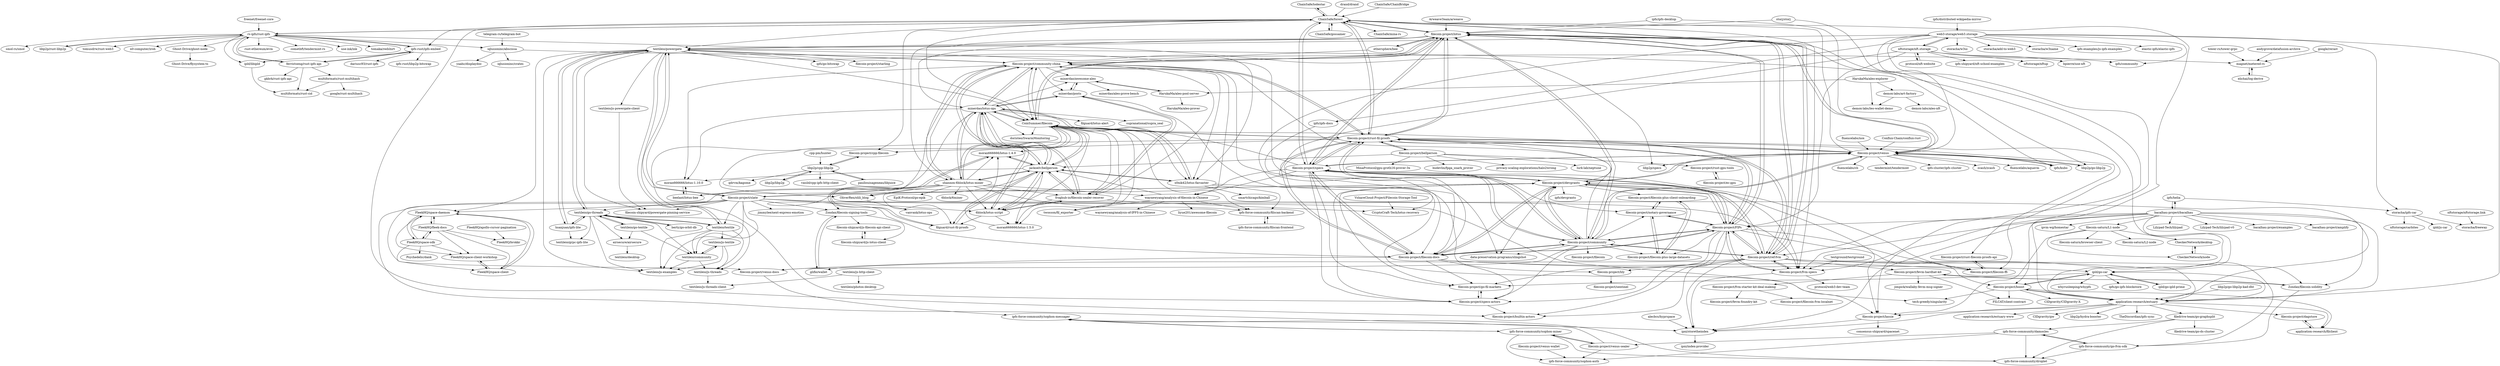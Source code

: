 digraph G {
"ChainSafe/lodestar" -> "ChainSafe/forest" ["e"=1]
"filecoin-project/lotus" -> "filecoin-project/venus"
"filecoin-project/lotus" -> "filecoin-project/community-china"
"filecoin-project/lotus" -> "filecoin-project/rust-fil-proofs"
"filecoin-project/lotus" -> "filecoin-project/specs"
"filecoin-project/lotus" -> "CoinSummer/filecoin"
"filecoin-project/lotus" -> "filecoin-project/FIPs"
"filecoin-project/lotus" -> "filecoin-project/community"
"filecoin-project/lotus" -> "ipfs/kubo" ["e"=1]
"filecoin-project/lotus" -> "filecoin-project/ref-fvm"
"filecoin-project/lotus" -> "ChainSafe/forest"
"filecoin-project/lotus" -> "shannon-6block/lotus-miner"
"filecoin-project/lotus" -> "ethersphere/bee" ["e"=1]
"filecoin-project/lotus" -> "libp2p/go-libp2p" ["e"=1]
"filecoin-project/lotus" -> "minerdao/lotus-ops"
"filecoin-project/lotus" -> "textileio/powergate"
"filecoin-project/FIPs" -> "filecoin-project/ref-fvm"
"filecoin-project/FIPs" -> "filecoin-project/notary-governance"
"filecoin-project/FIPs" -> "filecoin-project/community"
"filecoin-project/FIPs" -> "filecoin-project/specs-actors"
"filecoin-project/FIPs" -> "filecoin-project/fvm-specs"
"filecoin-project/FIPs" -> "filecoin-project/specs"
"filecoin-project/FIPs" -> "filecoin-project/filecoin-docs"
"filecoin-project/FIPs" -> "filecoin-project/boost"
"filecoin-project/FIPs" -> "filecoin-project/builtin-actors"
"filecoin-project/FIPs" -> "filecoin-project/rust-fil-proofs"
"filecoin-project/FIPs" -> "filecoin-project/go-fil-markets"
"filecoin-project/FIPs" -> "filecoin-project/devgrants"
"filecoin-project/FIPs" -> "filecoin-project/filecoin-ffi"
"filecoin-project/FIPs" -> "filecoin-project/lotus"
"filecoin-project/FIPs" -> "filecoin-project/filecoin-plus-large-datasets"
"storj/storj" -> "filecoin-project/venus" ["e"=1]
"storj/storj" -> "filecoin-project/lotus" ["e"=1]
"ipld/go-ipld-prime" -> "ipld/go-car" ["e"=1]
"textileio/go-threads" -> "textileio/textile"
"textileio/go-threads" -> "hsanjuan/ipfs-lite" ["e"=1]
"textileio/go-threads" -> "textileio/powergate"
"textileio/go-threads" -> "textileio/community"
"textileio/go-threads" -> "textileio/js-threads"
"textileio/go-threads" -> "berty/go-orbit-db" ["e"=1]
"textileio/go-threads" -> "airsecure/airsecure"
"textileio/go-threads" -> "textileio/go-textile" ["e"=1]
"textileio/go-threads" -> "textileio/js-examples"
"textileio/go-threads" -> "textileio/grpc-ipfs-lite"
"google/rerast" -> "magnet/metered-rs" ["e"=1]
"rs-ipfs/rust-ipfs" -> "libp2p/rust-libp2p" ["e"=1]
"rs-ipfs/rust-ipfs" -> "ipfs-rust/ipfs-embed"
"rs-ipfs/rust-ipfs" -> "ferristseng/rust-ipfs-api"
"rs-ipfs/rust-ipfs" -> "ChainSafe/forest"
"rs-ipfs/rust-ipfs" -> "tomusdrw/rust-web3" ["e"=1]
"rs-ipfs/rust-ipfs" -> "n0-computer/iroh" ["e"=1]
"rs-ipfs/rust-ipfs" -> "ipld/libipld"
"rs-ipfs/rust-ipfs" -> "rust-ethereum/evm" ["e"=1]
"rs-ipfs/rust-ipfs" -> "cometbft/tendermint-rs" ["e"=1]
"rs-ipfs/rust-ipfs" -> "use-ink/ink" ["e"=1]
"rs-ipfs/rust-ipfs" -> "tomaka/redshirt" ["e"=1]
"rs-ipfs/rust-ipfs" -> "Ghost-Drive/ghost-node"
"rs-ipfs/rust-ipfs" -> "libp2p/specs" ["e"=1]
"rs-ipfs/rust-ipfs" -> "iqlusioninc/abscissa"
"rs-ipfs/rust-ipfs" -> "smol-rs/smol" ["e"=1]
"ipld/go-car" -> "whyrusleeping/whypfs" ["e"=1]
"ipld/go-car" -> "ipfs/go-ipfs-blockstore" ["e"=1]
"ipld/go-car" -> "filecoin-project/boost"
"ipld/go-car" -> "ipld/go-ipld-prime" ["e"=1]
"ipld/go-car" -> "filecoin-project/go-fil-markets"
"ChainSafe/gossamer" -> "ChainSafe/forest" ["e"=1]
"berty/go-orbit-db" -> "textileio/go-threads" ["e"=1]
"filecoin-project/community" -> "filecoin-project/FIPs"
"filecoin-project/community" -> "filecoin-project/specs"
"filecoin-project/community" -> "filecoin-project/ref-fvm"
"filecoin-project/community" -> "filecoin-project/filecoin-docs"
"filecoin-project/community" -> "filecoin-project/rust-fil-proofs"
"filecoin-project/community" -> "filecoin-project/specs-actors"
"filecoin-project/community" -> "filecoin-project/notary-governance"
"filecoin-project/community" -> "filecoin-project/lotus"
"filecoin-project/community" -> "filecoin-project/devgrants"
"filecoin-project/community" -> "filecoin-project/filecoin-plus-large-datasets"
"filecoin-project/community" -> "filecoin-project/venus"
"filecoin-project/community" -> "filecoin-project/community-china"
"filecoin-project/community" -> "filecoin-project/filecoin"
"filecoin-project/community" -> "data-preservation-programs/slingshot"
"filecoin-project/community" -> "filecoin-project/venus-docs"
"filecoin-project/venus" -> "filecoin-project/lotus"
"filecoin-project/venus" -> "filecoin-project/rust-fil-proofs"
"filecoin-project/venus" -> "filecoin-project/specs"
"filecoin-project/venus" -> "ipfs/kubo" ["e"=1]
"filecoin-project/venus" -> "libp2p/go-libp2p" ["e"=1]
"filecoin-project/venus" -> "filecoin-project/community"
"filecoin-project/venus" -> "fluencelabs/aquavm" ["e"=1]
"filecoin-project/venus" -> "fluencelabs/cli" ["e"=1]
"filecoin-project/venus" -> "tendermint/tendermint" ["e"=1]
"filecoin-project/venus" -> "ipfs-cluster/ipfs-cluster" ["e"=1]
"filecoin-project/venus" -> "filecoin-project/devgrants"
"filecoin-project/venus" -> "ChainSafe/forest"
"filecoin-project/venus" -> "CoinSummer/filecoin"
"filecoin-project/venus" -> "zcash/zcash" ["e"=1]
"filecoin-project/venus" -> "libp2p/specs" ["e"=1]
"fluencelabs/nox" -> "filecoin-project/venus" ["e"=1]
"Conflux-Chain/conflux-rust" -> "filecoin-project/venus" ["e"=1]
"drand/drand" -> "ChainSafe/forest" ["e"=1]
"tower-rs/tower-grpc" -> "magnet/metered-rs" ["e"=1]
"ferristseng/rust-ipfs-api" -> "multiformats/rust-multihash"
"ferristseng/rust-ipfs-api" -> "rs-ipfs/rust-ipfs"
"ferristseng/rust-ipfs-api" -> "multiformats/rust-cid"
"ferristseng/rust-ipfs-api" -> "gkbrk/rust-ipfs-api"
"ferristseng/rust-ipfs-api" -> "ipfs-rust/ipfs-embed"
"hsanjuan/ipfs-lite" -> "textileio/go-threads" ["e"=1]
"hsanjuan/ipfs-lite" -> "textileio/grpc-ipfs-lite" ["e"=1]
"hsanjuan/ipfs-lite" -> "textileio/powergate" ["e"=1]
"magnet/metered-rs" -> "elichai/log-derive"
"filecoin-project/specs" -> "filecoin-project/specs-actors"
"filecoin-project/specs" -> "filecoin-project/rust-fil-proofs"
"filecoin-project/specs" -> "filecoin-project/filecoin-docs"
"filecoin-project/specs" -> "filecoin-project/community"
"filecoin-project/specs" -> "filecoin-project/FIPs"
"filecoin-project/specs" -> "filecoin-project/filecoin-ffi"
"filecoin-project/specs" -> "filecoin-project/lotus"
"filecoin-project/specs" -> "filecoin-project/venus"
"filecoin-project/specs" -> "filecoin-project/go-fil-markets"
"filecoin-project/specs" -> "ChainSafe/forest"
"filecoin-project/specs" -> "filecoin-project/venus-docs"
"filecoin-project/specs" -> "filecoin-project/devgrants"
"filecoin-project/specs" -> "filecoin-project/notary-governance"
"filecoin-project/specs" -> "waynewyang/analysis-of-filecoin-in-Chinese"
"filecoin-project/specs" -> "CoinSummer/filecoin"
"iqlusioninc/abscissa" -> "yaahc/displaydoc" ["e"=1]
"iqlusioninc/abscissa" -> "iqlusioninc/crates" ["e"=1]
"iqlusioninc/abscissa" -> "magnet/metered-rs"
"filecoin-project/bellperson" -> "MinaProtocol/gpu-groth16-prover-3x" ["e"=1]
"filecoin-project/bellperson" -> "filecoin-project/rust-gpu-tools"
"filecoin-project/bellperson" -> "bsdevlin/fpga_snark_prover" ["e"=1]
"filecoin-project/bellperson" -> "jackoelv/bellperson"
"filecoin-project/bellperson" -> "filecoin-project/rust-fil-proofs"
"filecoin-project/bellperson" -> "privacy-scaling-explorations/halo2wrong" ["e"=1]
"filecoin-project/bellperson" -> "lurk-lab/neptune" ["e"=1]
"waynewyang/analysis-of-filecoin-in-Chinese" -> "jackoelv/bellperson"
"waynewyang/analysis-of-filecoin-in-Chinese" -> "liyue201/awesome-filecoin"
"waynewyang/analysis-of-filecoin-in-Chinese" -> "ipfs-force-community/filscan-backend"
"waynewyang/analysis-of-filecoin-in-Chinese" -> "waynewyang/analysis-of-IPFS-in-Chinese" ["e"=1]
"waynewyang/analysis-of-filecoin-in-Chinese" -> "twosson/fil_exporter"
"ipld/libipld" -> "multiformats/rust-cid"
"elichai/log-derive" -> "magnet/metered-rs"
"testground/testground" -> "filecoin-project/fvm-specs" ["e"=1]
"textileio/go-textile" -> "airsecure/airsecure" ["e"=1]
"textileio/go-textile" -> "textileio/community" ["e"=1]
"textileio/go-textile" -> "textileio/go-threads" ["e"=1]
"textileio/js-textile" -> "textileio/js-threads"
"textileio/js-textile" -> "textileio/community"
"textileio/js-textile" -> "textileio/js-examples"
"textileio/community" -> "textileio/js-textile"
"textileio/community" -> "textileio/js-threads"
"textileio/community" -> "textileio/js-examples"
"filecoin-project/rust-fil-proofs" -> "filecoin-project/specs"
"filecoin-project/rust-fil-proofs" -> "filecoin-project/filecoin-ffi"
"filecoin-project/rust-fil-proofs" -> "filecoin-project/specs-actors"
"filecoin-project/rust-fil-proofs" -> "filecoin-project/bellperson"
"filecoin-project/rust-fil-proofs" -> "filecoin-project/lotus"
"filecoin-project/rust-fil-proofs" -> "filecoin-project/rust-filecoin-proofs-api"
"filecoin-project/rust-fil-proofs" -> "filecoin-project/filecoin-docs"
"filecoin-project/rust-fil-proofs" -> "filecoin-project/venus"
"filecoin-project/rust-fil-proofs" -> "ChainSafe/forest"
"filecoin-project/rust-fil-proofs" -> "filecoin-project/FIPs"
"filecoin-project/rust-fil-proofs" -> "CoinSummer/filecoin"
"filecoin-project/rust-fil-proofs" -> "filecoin-project/community"
"filecoin-project/rust-fil-proofs" -> "filecoin-project/cpp-filecoin"
"filecoin-project/rust-fil-proofs" -> "filecoin-project/community-china"
"filecoin-project/rust-fil-proofs" -> "filecoin-project/ref-fvm"
"filecoin-project/venus-docs" -> "ipfs-force-community/sophon-messager"
"airsecure/airsecure" -> "textileio/desktop" ["e"=1]
"filecoin-shipyard/js-filecoin-api-client" -> "filecoin-shipyard/js-lotus-client"
"textileio/js-http-client" -> "textileio/photos-desktop" ["e"=1]
"textileio/js-http-client" -> "textileio/js-threads-client"
"FleekHQ/apollo-cursor-pagination" -> "FleekHQ/brokkr"
"textileio/powergate" -> "filecoin-project/slate"
"textileio/powergate" -> "textileio/textile"
"textileio/powergate" -> "textileio/js-powergate-client"
"textileio/powergate" -> "s0nik42/lotus-farcaster"
"textileio/powergate" -> "data-preservation-programs/slingshot"
"textileio/powergate" -> "FleekHQ/space-daemon"
"textileio/powergate" -> "textileio/go-threads"
"textileio/powergate" -> "hsanjuan/ipfs-lite" ["e"=1]
"textileio/powergate" -> "application-research/estuary"
"textileio/powergate" -> "textileio/js-examples"
"textileio/powergate" -> "filecoin-shipyard/powergate-pinning-service"
"textileio/powergate" -> "CoinSummer/filecoin"
"textileio/powergate" -> "ipfs/go-bitswap" ["e"=1]
"textileio/powergate" -> "filecoin-project/community-china"
"textileio/powergate" -> "filecoin-project/starling"
"ipfs/kubo" -> "filecoin-project/venus" ["e"=1]
"textileio/textile" -> "textileio/go-threads"
"textileio/textile" -> "textileio/js-textile"
"textileio/textile" -> "textileio/community"
"textileio/textile" -> "textileio/powergate"
"textileio/textile" -> "textileio/js-threads"
"textileio/textile" -> "textileio/js-examples"
"cpp-pm/hunter" -> "libp2p/cpp-libp2p" ["e"=1]
"ChainSafe/forest" -> "filecoin-project/ref-fvm"
"ChainSafe/forest" -> "filecoin-project/rust-fil-proofs"
"ChainSafe/forest" -> "ChainSafe/gossamer" ["e"=1]
"ChainSafe/forest" -> "ipfs-rust/ipfs-embed"
"ChainSafe/forest" -> "ChainSafe/mina-rs" ["e"=1]
"ChainSafe/forest" -> "filecoin-project/builtin-actors"
"ChainSafe/forest" -> "application-research/estuary"
"ChainSafe/forest" -> "filecoin-project/specs"
"ChainSafe/forest" -> "CoinSummer/filecoin"
"ChainSafe/forest" -> "ChainSafe/lodestar" ["e"=1]
"ChainSafe/forest" -> "textileio/powergate"
"ChainSafe/forest" -> "filecoin-project/fvm-specs"
"ChainSafe/forest" -> "rs-ipfs/rust-ipfs"
"ChainSafe/forest" -> "filecoin-project/cpp-filecoin"
"ChainSafe/forest" -> "filecoin-project/lotus"
"filecoin-project/go-fil-markets" -> "filecoin-project/specs-actors"
"CoinSummer/filecoin" -> "filecoin-project/community-china"
"CoinSummer/filecoin" -> "minerdao/lotus-ops"
"CoinSummer/filecoin" -> "jackoelv/bellperson"
"CoinSummer/filecoin" -> "shannon-6block/lotus-miner"
"CoinSummer/filecoin" -> "OliverRen/olili_blog"
"CoinSummer/filecoin" -> "s0nik42/lotus-farcaster"
"CoinSummer/filecoin" -> "ipfs-force-community/filscan-backend"
"CoinSummer/filecoin" -> "froghub-io/filecoin-sealer-recover"
"CoinSummer/filecoin" -> "6block/lotus-script"
"CoinSummer/filecoin" -> "doristeo/SwarmMonitoring" ["e"=1]
"CoinSummer/filecoin" -> "filecoin-project/rust-fil-proofs"
"CoinSummer/filecoin" -> "moran666666/lotus-1.5.0"
"CoinSummer/filecoin" -> "moran666666/lotus-1.4.0"
"CoinSummer/filecoin" -> "filecoin-project/lotus"
"CoinSummer/filecoin" -> "twosson/fil_exporter"
"paullouisageneau/libjuice" -> "libp2p/cpp-libp2p" ["e"=1]
"ipfs/ipfs-docs" -> "filecoin-project/filecoin-docs" ["e"=1]
"ethersphere/bee" -> "filecoin-project/community-china" ["e"=1]
"ethersphere/bee" -> "filecoin-project/lotus" ["e"=1]
"ChainSafe/ChainBridge" -> "ChainSafe/forest" ["e"=1]
"filecoin-project/devgrants" -> "filecoin-project/filecoin-docs"
"filecoin-project/devgrants" -> "filecoin-project/FIPs"
"filecoin-project/devgrants" -> "filecoin-project/go-fil-markets"
"filecoin-project/devgrants" -> "filecoin-project/community"
"filecoin-project/devgrants" -> "filecoin-project/ref-fvm"
"filecoin-project/devgrants" -> "filecoin-project/specs"
"filecoin-project/devgrants" -> "filecoin-project/filecoin-plus-client-onboarding"
"filecoin-project/devgrants" -> "filecoin-project/slate"
"filecoin-project/devgrants" -> "filecoin-project/rust-fil-proofs"
"filecoin-project/devgrants" -> "filecoin-project/venus"
"filecoin-project/devgrants" -> "ipfs/devgrants" ["e"=1]
"filecoin-project/devgrants" -> "filecoin-project/fvm-specs"
"filecoin-project/devgrants" -> "filecoin-project/specs-actors"
"filecoin-project/devgrants" -> "data-preservation-programs/slingshot"
"filecoin-project/devgrants" -> "filecoin-project/lassie"
"glifio/wallet" -> "Zondax/filecoin-signing-tools"
"shannon-6block/lotus-miner" -> "minerdao/lotus-ops"
"shannon-6block/lotus-miner" -> "CoinSummer/filecoin"
"shannon-6block/lotus-miner" -> "jackoelv/bellperson"
"shannon-6block/lotus-miner" -> "filecoin-project/community-china"
"shannon-6block/lotus-miner" -> "froghub-io/filecoin-sealer-recover"
"shannon-6block/lotus-miner" -> "moran666666/lotus-1.4.0"
"shannon-6block/lotus-miner" -> "OliverRen/olili_blog"
"shannon-6block/lotus-miner" -> "6block/lotus-script"
"shannon-6block/lotus-miner" -> "filguard/rust-fil-proofs"
"shannon-6block/lotus-miner" -> "EpiK-Protocol/go-epik"
"shannon-6block/lotus-miner" -> "6block/6miner"
"shannon-6block/lotus-miner" -> "beelant/lotus-bee"
"shannon-6block/lotus-miner" -> "ipfs-force-community/filscan-backend"
"shannon-6block/lotus-miner" -> "Zondax/filecoin-signing-tools"
"shannon-6block/lotus-miner" -> "waynewyang/analysis-of-filecoin-in-Chinese"
"ipfs-rust/ipfs-embed" -> "dariusc93/rust-ipfs"
"ipfs-rust/ipfs-embed" -> "rs-ipfs/rust-ipfs"
"ipfs-rust/ipfs-embed" -> "ipld/libipld"
"ipfs-rust/ipfs-embed" -> "ferristseng/rust-ipfs-api"
"ipfs-rust/ipfs-embed" -> "ipfs-rust/libp2p-bitswap"
"filecoin-project/filecoin-docs" -> "filecoin-project/specs"
"filecoin-project/filecoin-docs" -> "filecoin-project/go-fil-markets"
"filecoin-project/filecoin-docs" -> "filecoin-project/specs-actors"
"filecoin-project/filecoin-docs" -> "filecoin-project/devgrants"
"filecoin-project/filecoin-docs" -> "filecoin-project/rust-fil-proofs"
"filecoin-project/filecoin-docs" -> "filecoin-project/FIPs"
"filecoin-project/filecoin-docs" -> "ipld/go-car"
"filecoin-project/filecoin-docs" -> "filecoin-project/filecoin-ffi"
"filecoin-project/filecoin-docs" -> "filecoin-project/community"
"filecoin-project/filecoin-docs" -> "filecoin-project/venus-docs"
"FleekHQ/fleek-docs" -> "FleekHQ/space-client"
"FleekHQ/fleek-docs" -> "FleekHQ/space-daemon"
"FleekHQ/fleek-docs" -> "FleekHQ/space-client-workshop"
"FleekHQ/fleek-docs" -> "FleekHQ/space-sdk"
"FleekHQ/fleek-docs" -> "FleekHQ/brokkr"
"Zondax/filecoin-signing-tools" -> "glifio/wallet"
"Zondax/filecoin-signing-tools" -> "filecoin-shipyard/js-filecoin-api-client"
"Zondax/filecoin-signing-tools" -> "filecoin-shipyard/js-lotus-client"
"filecoin-project/filecoin-ffi" -> "filecoin-project/rust-filecoin-proofs-api"
"filecoin-project/slate" -> "textileio/powergate"
"filecoin-project/slate" -> "application-research/estuary"
"filecoin-project/slate" -> "jimmylee/next-express-emotion"
"filecoin-project/slate" -> "textileio/js-examples"
"filecoin-project/slate" -> "textileio/textile"
"filecoin-project/slate" -> "textileio/community"
"filecoin-project/slate" -> "filecoin-shipyard/powergate-pinning-service"
"filecoin-project/slate" -> "filecoin-project/devgrants"
"filecoin-project/slate" -> "filecoin-project/fvm-specs"
"filecoin-project/slate" -> "filecoin-project/filecoin-docs"
"filecoin-project/slate" -> "textileio/go-threads"
"filecoin-project/slate" -> "FleekHQ/space-daemon"
"filecoin-project/slate" -> "ipni/storetheindex"
"filecoin-project/slate" -> "filecoin-project/lassie"
"filecoin-project/slate" -> "Zondax/filecoin-signing-tools"
"libp2p/cpp-libp2p" -> "filecoin-project/cpp-filecoin"
"libp2p/cpp-libp2p" -> "qdrvm/kagome" ["e"=1]
"libp2p/cpp-libp2p" -> "libp2p/libp2p" ["e"=1]
"libp2p/cpp-libp2p" -> "paullouisageneau/libjuice" ["e"=1]
"libp2p/cpp-libp2p" -> "vasild/cpp-ipfs-http-client" ["e"=1]
"textileio/js-threads" -> "textileio/js-threads-client"
"filecoin-project/lily" -> "filecoin-project/sentinel"
"filecoin-project/specs-actors" -> "filecoin-project/go-fil-markets"
"filecoin-project/specs-actors" -> "filecoin-project/builtin-actors"
"OliverRen/olili_blog" -> "vanvank/lotus-ops"
"ipfs-force-community/filscan-backend" -> "ipfs-force-community/filscan-frontend"
"ipfs-force-community/filscan-frontend" -> "ipfs-force-community/filscan-backend"
"filecoin-project/ec-gpu" -> "filecoin-project/rust-gpu-tools"
"filecoin-project/rust-gpu-tools" -> "filecoin-project/ec-gpu"
"FleekHQ/space-daemon" -> "FleekHQ/space-client"
"FleekHQ/space-daemon" -> "FleekHQ/fleek-docs"
"FleekHQ/space-daemon" -> "FleekHQ/space-sdk"
"FleekHQ/space-daemon" -> "FleekHQ/space-client-workshop"
"FleekHQ/space-client" -> "FleekHQ/space-client-workshop"
"FleekHQ/space-client" -> "FleekHQ/space-daemon"
"textileio/js-powergate-client" -> "filecoin-shipyard/powergate-pinning-service"
"filecoin-shipyard/js-lotus-client" -> "filecoin-shipyard/js-filecoin-api-client"
"filecoin-project/cpp-filecoin" -> "libp2p/cpp-libp2p"
"filecoin-project/rust-filecoin-proofs-api" -> "filecoin-project/filecoin-ffi"
"FleekHQ/space-client-workshop" -> "FleekHQ/space-client"
"ipfs/ipfs-desktop" -> "filecoin-project/venus" ["e"=1]
"ipfs/ipfs-desktop" -> "filecoin-project/lotus" ["e"=1]
"freenet/freenet-core" -> "rs-ipfs/rust-ipfs" ["e"=1]
"filecoin-project/notary-governance" -> "filecoin-project/filecoin-plus-client-onboarding"
"filecoin-project/notary-governance" -> "filecoin-project/filecoin-plus-large-datasets"
"filecoin-project/notary-governance" -> "filecoin-project/FIPs"
"application-research/estuary" -> "application-research/filclient"
"application-research/estuary" -> "application-research/estuary-www"
"application-research/estuary" -> "filecoin-project/boost"
"application-research/estuary" -> "ipld/go-car"
"application-research/estuary" -> "ipni/storetheindex"
"application-research/estuary" -> "CIDgravity/gw"
"application-research/estuary" -> "libp2p/hydra-booster" ["e"=1]
"application-research/estuary" -> "TheDiscordian/ipfs-sync"
"application-research/estuary" -> "filedrive-team/go-graphsplit"
"application-research/estuary" -> "filecoin-project/lassie"
"application-research/estuary" -> "filecoin-project/dagstore"
"web3-storage/web3.storage" -> "nftstorage/nft.storage"
"web3-storage/web3.storage" -> "storacha/w3ui"
"web3-storage/web3.storage" -> "storacha/ipfs-car"
"web3-storage/web3.storage" -> "filecoin-project/fvm-specs"
"web3-storage/web3.storage" -> "filecoin-project/lassie"
"web3-storage/web3.storage" -> "storacha/add-to-web3"
"web3-storage/web3.storage" -> "storacha/w3name" ["e"=1]
"web3-storage/web3.storage" -> "ipfs-examples/js-ipfs-examples" ["e"=1]
"web3-storage/web3.storage" -> "elastic-ipfs/elastic-ipfs"
"web3-storage/web3.storage" -> "ipfs/ipfs-docs" ["e"=1]
"web3-storage/web3.storage" -> "application-research/estuary"
"web3-storage/web3.storage" -> "filecoin-project/filecoin-docs"
"web3-storage/web3.storage" -> "ipfs/community" ["e"=1]
"web3-storage/web3.storage" -> "textileio/powergate"
"protocol/nft-website" -> "nftstorage/nft.storage" ["e"=1]
"filecoin-project/filecoin-plus-client-onboarding" -> "filecoin-project/notary-governance"
"filecoin-project/filecoin-plus-client-onboarding" -> "filecoin-project/filecoin-plus-large-datasets"
"nftstorage/nft.storage" -> "web3-storage/web3.storage"
"nftstorage/nft.storage" -> "filecoin-project/filecoin-docs"
"nftstorage/nft.storage" -> "ipfs-shipyard/nft-school-examples" ["e"=1]
"nftstorage/nft.storage" -> "protocol/nft-website" ["e"=1]
"nftstorage/nft.storage" -> "ipfs/community" ["e"=1]
"nftstorage/nft.storage" -> "nftstorage/nftup"
"nftstorage/nft.storage" -> "filecoin-project/FIPs"
"nftstorage/nft.storage" -> "bpierre/use-nft" ["e"=1]
"telegram-rs/telegram-bot" -> "iqlusioninc/abscissa" ["e"=1]
"filecoin-project/community-china" -> "minerdao/lotus-ops"
"filecoin-project/community-china" -> "CoinSummer/filecoin"
"filecoin-project/community-china" -> "jackoelv/bellperson"
"filecoin-project/community-china" -> "shannon-6block/lotus-miner"
"filecoin-project/community-china" -> "froghub-io/filecoin-sealer-recover"
"filecoin-project/community-china" -> "filecoin-project/lotus"
"filecoin-project/community-china" -> "6block/lotus-script"
"filecoin-project/community-china" -> "moran666666/lotus-1.10.0"
"filecoin-project/community-china" -> "waynewyang/analysis-of-filecoin-in-Chinese"
"filecoin-project/community-china" -> "minerdao/posts"
"filecoin-project/community-china" -> "s0nik42/lotus-farcaster"
"filecoin-project/community-china" -> "minerdao/awesome-aleo"
"filecoin-project/community-china" -> "filecoin-project/rust-fil-proofs"
"filecoin-project/community-china" -> "filecoin-project/lily"
"filecoin-project/community-china" -> "textileio/powergate"
"filecoin-project/filecoin-plus-large-datasets" -> "filecoin-project/notary-governance"
"filecoin-project/filecoin-plus-large-datasets" -> "filecoin-project/filecoin-plus-client-onboarding"
"alecbcs/hyprspace" -> "ipni/storetheindex" ["e"=1]
"minerdao/lotus-ops" -> "filecoin-project/community-china"
"minerdao/lotus-ops" -> "shannon-6block/lotus-miner"
"minerdao/lotus-ops" -> "jackoelv/bellperson"
"minerdao/lotus-ops" -> "6block/lotus-script"
"minerdao/lotus-ops" -> "CoinSummer/filecoin"
"minerdao/lotus-ops" -> "s0nik42/lotus-farcaster"
"minerdao/lotus-ops" -> "froghub-io/filecoin-sealer-recover"
"minerdao/lotus-ops" -> "minerdao/posts"
"minerdao/lotus-ops" -> "beelant/lotus-bee"
"minerdao/lotus-ops" -> "moran666666/lotus-1.10.0"
"minerdao/lotus-ops" -> "filguard/lotus-alert"
"minerdao/lotus-ops" -> "doristeo/SwarmMonitoring" ["e"=1]
"minerdao/lotus-ops" -> "minerdao/awesome-aleo"
"minerdao/lotus-ops" -> "supranational/supra_seal"
"filecoin-project/venus-wallet" -> "ipfs-force-community/sophon-auth"
"ipni/storetheindex" -> "ipni/index-provider"
"ipfs-force-community/droplet" -> "ipfs-force-community/sophon-messager"
"filedrive-team/go-graphsplit" -> "ipfs-force-community/damocles"
"filedrive-team/go-graphsplit" -> "ipfs-force-community/droplet"
"filedrive-team/go-graphsplit" -> "filedrive-team/go-ds-cluster"
"ipfs-force-community/sophon-messager" -> "ipfs-force-community/sophon-miner"
"jackoelv/bellperson" -> "moran666666/lotus-1.4.0"
"jackoelv/bellperson" -> "filguard/rust-fil-proofs"
"jackoelv/bellperson" -> "6block/lotus-script"
"jackoelv/bellperson" -> "minerdao/lotus-ops"
"jackoelv/bellperson" -> "CoinSummer/filecoin"
"jackoelv/bellperson" -> "OliverRen/olili_blog"
"jackoelv/bellperson" -> "froghub-io/filecoin-sealer-recover"
"jackoelv/bellperson" -> "shannon-6block/lotus-miner"
"jackoelv/bellperson" -> "moran666666/lotus-1.5.0"
"jackoelv/bellperson" -> "filecoin-project/community-china"
"jackoelv/bellperson" -> "moran666666/lotus-1.10.0"
"jackoelv/bellperson" -> "s0nik42/lotus-farcaster"
"storacha/ipfs-car" -> "storacha/freeway"
"storacha/ipfs-car" -> "ipld/js-car"
"storacha/ipfs-car" -> "nftstorage/carbites"
"s0nik42/lotus-farcaster" -> "minerdao/lotus-ops"
"s0nik42/lotus-farcaster" -> "jackoelv/bellperson"
"s0nik42/lotus-farcaster" -> "tech-greedy/singularity"
"s0nik42/lotus-farcaster" -> "smartchicago/kimball" ["e"=1]
"s0nik42/lotus-farcaster" -> "ipfs-force-community/filscan-backend"
"beelant/lotus-bee" -> "moran666666/lotus-1.10.0"
"ipfs-force-community/sophon-miner" -> "ipfs-force-community/sophon-messager"
"ipfs-force-community/sophon-miner" -> "ipfs-force-community/droplet"
"ipfs-force-community/sophon-miner" -> "ipfs-force-community/sophon-auth"
"ipfs-force-community/sophon-miner" -> "filecoin-project/venus-sealer"
"FleekHQ/space-sdk" -> "FleekHQ/space-client"
"FleekHQ/space-sdk" -> "FleekHQ/space-client-workshop"
"FleekHQ/space-sdk" -> "FleekHQ/space-daemon"
"FleekHQ/space-sdk" -> "FleekHQ/fleek-docs"
"FleekHQ/space-sdk" -> "Psychedelic/dank" ["e"=1]
"ipfs-force-community/damocles" -> "ipfs-force-community/droplet"
"ipfs-force-community/damocles" -> "filecoin-project/venus-sealer"
"ipfs-force-community/damocles" -> "ipfs-force-community/sophon-auth"
"ipfs-force-community/damocles" -> "ipfs-force-community/go-fvm-sdk"
"moran666666/lotus-1.10.0" -> "beelant/lotus-bee"
"6block/lotus-script" -> "jackoelv/bellperson"
"6block/lotus-script" -> "froghub-io/filecoin-sealer-recover"
"6block/lotus-script" -> "minerdao/lotus-ops"
"6block/lotus-script" -> "filguard/rust-fil-proofs"
"6block/lotus-script" -> "moran666666/lotus-1.5.0"
"application-research/filclient" -> "filecoin-project/dagstore"
"filecoin-project/venus-sealer" -> "ipfs-force-community/sophon-auth"
"filecoin-project/venus-sealer" -> "ipfs-force-community/sophon-messager"
"filecoin-project/venus-sealer" -> "ipfs-force-community/sophon-miner"
"moran666666/lotus-1.4.0" -> "jackoelv/bellperson"
"moran666666/lotus-1.4.0" -> "filguard/rust-fil-proofs"
"filguard/rust-fil-proofs" -> "moran666666/lotus-1.4.0"
"filguard/rust-fil-proofs" -> "jackoelv/bellperson"
"moran666666/lotus-1.5.0" -> "moran666666/lotus-1.4.0"
"filecoin-project/dagstore" -> "application-research/filclient"
"libp2p/go-libp2p" -> "filecoin-project/venus" ["e"=1]
"filecoin-project/ref-fvm" -> "filecoin-project/fvm-specs"
"filecoin-project/ref-fvm" -> "filecoin-project/FIPs"
"filecoin-project/ref-fvm" -> "filecoin-project/builtin-actors"
"filecoin-project/ref-fvm" -> "ChainSafe/forest"
"filecoin-project/ref-fvm" -> "filecoin-project/community"
"filecoin-project/ref-fvm" -> "ipni/storetheindex"
"filecoin-project/ref-fvm" -> "ipfs-force-community/go-fvm-sdk"
"filecoin-project/ref-fvm" -> "filecoin-project/rust-fil-proofs"
"filecoin-project/ref-fvm" -> "application-research/estuary"
"filecoin-project/ref-fvm" -> "Zondax/filecoin-solidity"
"filecoin-project/ref-fvm" -> "filecoin-project/lily"
"filecoin-project/ref-fvm" -> "filecoin-project/devgrants"
"filecoin-project/ref-fvm" -> "filecoin-project/lotus"
"filecoin-project/ref-fvm" -> "filecoin-project/fevm-hardhat-kit"
"filecoin-project/ref-fvm" -> "glifio/wallet"
"bacalhau-project/bacalhau" -> "Lilypad-Tech/lilypad"
"bacalhau-project/bacalhau" -> "filecoin-project/ref-fvm"
"bacalhau-project/bacalhau" -> "Lilypad-Tech/lilypad-v0"
"bacalhau-project/bacalhau" -> "filecoin-saturn/L1-node"
"bacalhau-project/bacalhau" -> "filecoin-project/fvm-specs"
"bacalhau-project/bacalhau" -> "bacalhau-project/examples"
"bacalhau-project/bacalhau" -> "filecoin-project/boost"
"bacalhau-project/bacalhau" -> "filecoin-project/FIPs"
"bacalhau-project/bacalhau" -> "application-research/estuary"
"bacalhau-project/bacalhau" -> "Zondax/filecoin-solidity"
"bacalhau-project/bacalhau" -> "bacalhau-project/amplify"
"bacalhau-project/bacalhau" -> "ipld/go-car"
"bacalhau-project/bacalhau" -> "ipfs/helia" ["e"=1]
"bacalhau-project/bacalhau" -> "ipvm-wg/homestar" ["e"=1]
"bacalhau-project/bacalhau" -> "ipni/storetheindex"
"Ghost-Drive/ghost-node" -> "Ghost-Drive/flysystem-ts"
"filecoin-project/boost" -> "application-research/filclient"
"filecoin-project/boost" -> "application-research/estuary"
"filecoin-project/boost" -> "tech-greedy/singularity"
"filecoin-project/boost" -> "ipld/go-car"
"filecoin-project/boost" -> "FILCAT/client-contract"
"filecoin-project/boost" -> "CIDgravity/CIDgravity-X"
"nftstorage/nftstorage.link" -> "storacha/freeway"
"multiformats/rust-multihash" -> "multiformats/rust-cid"
"multiformats/rust-multihash" -> "google/rust-multihash"
"HarukaMa/aleo-pool-server" -> "minerdao/awesome-aleo"
"HarukaMa/aleo-pool-server" -> "HarukaMa/aleo-prover" ["e"=1]
"filecoin-saturn/L1-node" -> "filecoin-saturn/L2-node"
"filecoin-saturn/L1-node" -> "filecoin-saturn/browser-client"
"filecoin-saturn/L1-node" -> "CheckerNetwork/desktop"
"filecoin-saturn/L1-node" -> "filecoin-project/lassie"
"filecoin-saturn/L1-node" -> "CheckerNetwork/node"
"filecoin-project/fvm-specs" -> "filecoin-project/ref-fvm"
"filecoin-project/fvm-specs" -> "ipni/storetheindex"
"filecoin-project/fvm-specs" -> "filecoin-project/FIPs"
"filecoin-project/fvm-specs" -> "protocol/web3-dev-team" ["e"=1]
"VshareCloud-Project/Filecoin-Storage-Tool" -> "CryptoCraft-Tech/lotus-recovery"
"minerdao/posts" -> "minerdao/awesome-aleo"
"minerdao/posts" -> "froghub-io/filecoin-sealer-recover"
"minerdao/posts" -> "minerdao/lotus-ops"
"minerdao/posts" -> "CryptoCraft-Tech/lotus-recovery"
"CheckerNetwork/desktop" -> "CheckerNetwork/node"
"froghub-io/filecoin-sealer-recover" -> "6block/lotus-script"
"froghub-io/filecoin-sealer-recover" -> "minerdao/posts"
"froghub-io/filecoin-sealer-recover" -> "CryptoCraft-Tech/lotus-recovery"
"froghub-io/filecoin-sealer-recover" -> "moran666666/lotus-1.5.0"
"froghub-io/filecoin-sealer-recover" -> "minerdao/lotus-ops"
"froghub-io/filecoin-sealer-recover" -> "jackoelv/bellperson"
"ipfs-force-community/go-fvm-sdk" -> "ipfs-force-community/droplet"
"ipfs-force-community/go-fvm-sdk" -> "ipfs-force-community/damocles"
"filecoin-project/fevm-hardhat-kit" -> "Zondax/filecoin-solidity"
"filecoin-project/fevm-hardhat-kit" -> "filecoin-project/fvm-starter-kit-deal-making"
"filecoin-project/fevm-hardhat-kit" -> "FILCAT/client-contract"
"filecoin-project/fevm-hardhat-kit" -> "jimpick/wallaby-fevm-msg-signer"
"filecoin-project/lassie" -> "ipni/storetheindex"
"filecoin-project/lassie" -> "consensus-shipyard/spacenet"
"ipfs/helia" -> "storacha/ipfs-car" ["e"=1]
"ipfs/helia" -> "bacalhau-project/bacalhau" ["e"=1]
"Zondax/filecoin-solidity" -> "filecoin-project/fevm-hardhat-kit"
"Zondax/filecoin-solidity" -> "ipfs-force-community/go-fvm-sdk"
"HarukaMa/aleo-explorer" -> "demox-labs/art-factory"
"HarukaMa/aleo-explorer" -> "demox-labs/leo-wallet-demo"
"HarukaMa/aleo-explorer" -> "HarukaMa/aleo-pool-server"
"minerdao/awesome-aleo" -> "minerdao/posts"
"minerdao/awesome-aleo" -> "HarukaMa/aleo-pool-server"
"minerdao/awesome-aleo" -> "minerdao/aleo-prove-bench"
"libp2p/libp2p" -> "libp2p/cpp-libp2p" ["e"=1]
"libp2p/go-libp2p-kad-dht" -> "application-research/estuary" ["e"=1]
"demox-labs/art-factory" -> "demox-labs/leo-wallet-demo"
"demox-labs/art-factory" -> "demox-labs/aleo-nft"
"filecoin-project/fvm-starter-kit-deal-making" -> "filecoin-project/filecoin-fvm-localnet"
"filecoin-project/fvm-starter-kit-deal-making" -> "filecoin-project/fevm-foundry-kit"
"CheckerNetwork/node" -> "CheckerNetwork/desktop"
"andygrove/datafusion-archive" -> "magnet/metered-rs" ["e"=1]
"libp2p/rust-libp2p" -> "rs-ipfs/rust-ipfs" ["e"=1]
"ipfs/distributed-wikipedia-mirror" -> "web3-storage/web3.storage" ["e"=1]
"ArweaveTeam/arweave" -> "filecoin-project/lotus" ["e"=1]
"ChainSafe/lodestar" ["l"="-20.767,10.876", "c"=22]
"ChainSafe/forest" ["l"="-23.097,6.243"]
"filecoin-project/lotus" ["l"="-23.047,6.273"]
"filecoin-project/venus" ["l"="-23.019,6.252"]
"filecoin-project/community-china" ["l"="-23.007,6.294"]
"filecoin-project/rust-fil-proofs" ["l"="-23.041,6.235"]
"filecoin-project/specs" ["l"="-23.054,6.245"]
"CoinSummer/filecoin" ["l"="-23.023,6.298"]
"filecoin-project/FIPs" ["l"="-23.06,6.211"]
"filecoin-project/community" ["l"="-23.074,6.246"]
"ipfs/kubo" ["l"="-22.096,6.877", "c"=633]
"filecoin-project/ref-fvm" ["l"="-23.078,6.205"]
"shannon-6block/lotus-miner" ["l"="-23.014,6.323"]
"ethersphere/bee" ["l"="50.711,2.164", "c"=2204]
"libp2p/go-libp2p" ["l"="-22.161,6.86", "c"=633]
"minerdao/lotus-ops" ["l"="-22.985,6.316"]
"textileio/powergate" ["l"="-23.06,6.308"]
"filecoin-project/notary-governance" ["l"="-23.107,6.226"]
"filecoin-project/specs-actors" ["l"="-23.082,6.219"]
"filecoin-project/fvm-specs" ["l"="-23.053,6.195"]
"filecoin-project/filecoin-docs" ["l"="-23.041,6.214"]
"filecoin-project/boost" ["l"="-23.041,6.154"]
"filecoin-project/builtin-actors" ["l"="-23.111,6.201"]
"filecoin-project/go-fil-markets" ["l"="-23.068,6.192"]
"filecoin-project/devgrants" ["l"="-23.067,6.229"]
"filecoin-project/filecoin-ffi" ["l"="-23.02,6.212"]
"filecoin-project/filecoin-plus-large-datasets" ["l"="-23.125,6.215"]
"storj/storj" ["l"="-21.226,8.015", "c"=715]
"ipld/go-ipld-prime" ["l"="-22.263,7.078", "c"=633]
"ipld/go-car" ["l"="-23.061,6.157"]
"textileio/go-threads" ["l"="-23.068,6.368"]
"textileio/textile" ["l"="-23.078,6.347"]
"hsanjuan/ipfs-lite" ["l"="-22.156,7.098", "c"=633]
"textileio/community" ["l"="-23.099,6.356"]
"textileio/js-threads" ["l"="-23.091,6.392"]
"berty/go-orbit-db" ["l"="-22.072,7.018", "c"=633]
"airsecure/airsecure" ["l"="-23.061,6.429"]
"textileio/go-textile" ["l"="-22.221,7.187", "c"=633]
"textileio/js-examples" ["l"="-23.09,6.335"]
"textileio/grpc-ipfs-lite" ["l"="-23.057,6.402"]
"google/rerast" ["l"="-9.834,-6.188", "c"=5]
"magnet/metered-rs" ["l"="-23.38,6.322"]
"rs-ipfs/rust-ipfs" ["l"="-23.226,6.26"]
"libp2p/rust-libp2p" ["l"="-10.031,-6.054", "c"=5]
"ipfs-rust/ipfs-embed" ["l"="-23.227,6.229"]
"ferristseng/rust-ipfs-api" ["l"="-23.274,6.233"]
"tomusdrw/rust-web3" ["l"="-20.788,10.622", "c"=22]
"n0-computer/iroh" ["l"="-9.915,-6.205", "c"=5]
"ipld/libipld" ["l"="-23.257,6.215"]
"rust-ethereum/evm" ["l"="-20.73,10.682", "c"=22]
"cometbft/tendermint-rs" ["l"="-19.177,8.202", "c"=438]
"use-ink/ink" ["l"="-18.839,9.382", "c"=457]
"tomaka/redshirt" ["l"="-9.746,-6.296", "c"=5]
"Ghost-Drive/ghost-node" ["l"="-23.253,6.292"]
"libp2p/specs" ["l"="-22.215,6.935", "c"=633]
"iqlusioninc/abscissa" ["l"="-23.322,6.302"]
"smol-rs/smol" ["l"="-9.964,-6.213", "c"=5]
"whyrusleeping/whypfs" ["l"="-22.238,6.798", "c"=633]
"ipfs/go-ipfs-blockstore" ["l"="-22.258,7.167", "c"=633]
"ChainSafe/gossamer" ["l"="-18.895,9.415", "c"=457]
"filecoin-project/filecoin" ["l"="-23.138,6.256"]
"data-preservation-programs/slingshot" ["l"="-23.098,6.271"]
"filecoin-project/venus-docs" ["l"="-23.099,6.212"]
"fluencelabs/aquavm" ["l"="-22.328,7.935", "c"=802]
"fluencelabs/cli" ["l"="-22.335,7.955", "c"=802]
"tendermint/tendermint" ["l"="-19.156,8.374", "c"=438]
"ipfs-cluster/ipfs-cluster" ["l"="-22.146,7.007", "c"=633]
"zcash/zcash" ["l"="-20.736,7.95", "c"=715]
"fluencelabs/nox" ["l"="-22.386,7.941", "c"=802]
"Conflux-Chain/conflux-rust" ["l"="50.383,2.896", "c"=85]
"drand/drand" ["l"="-16.803,7.454", "c"=509]
"tower-rs/tower-grpc" ["l"="-10.022,-6.03", "c"=5]
"multiformats/rust-multihash" ["l"="-23.322,6.201"]
"multiformats/rust-cid" ["l"="-23.292,6.205"]
"gkbrk/rust-ipfs-api" ["l"="-23.318,6.239"]
"elichai/log-derive" ["l"="-23.41,6.333"]
"waynewyang/analysis-of-filecoin-in-Chinese" ["l"="-22.986,6.28"]
"yaahc/displaydoc" ["l"="-9.777,-6.375", "c"=5]
"iqlusioninc/crates" ["l"="-19.162,12.816", "c"=173]
"filecoin-project/bellperson" ["l"="-23.091,6.191"]
"MinaProtocol/gpu-groth16-prover-3x" ["l"="-18.953,13.164", "c"=173]
"filecoin-project/rust-gpu-tools" ["l"="-23.156,6.132"]
"bsdevlin/fpga_snark_prover" ["l"="-20.878,5.63", "c"=163]
"jackoelv/bellperson" ["l"="-23.006,6.311"]
"privacy-scaling-explorations/halo2wrong" ["l"="-18.778,12.863", "c"=173]
"lurk-lab/neptune" ["l"="-18.778,12.942", "c"=173]
"liyue201/awesome-filecoin" ["l"="-22.949,6.277"]
"ipfs-force-community/filscan-backend" ["l"="-22.966,6.299"]
"waynewyang/analysis-of-IPFS-in-Chinese" ["l"="-21.976,7.01", "c"=633]
"twosson/fil_exporter" ["l"="-22.969,6.283"]
"testground/testground" ["l"="-22.455,7.062", "c"=633]
"textileio/js-textile" ["l"="-23.102,6.376"]
"filecoin-project/rust-filecoin-proofs-api" ["l"="-23.002,6.211"]
"filecoin-project/cpp-filecoin" ["l"="-23.003,6.178"]
"ipfs-force-community/sophon-messager" ["l"="-23.152,6.181"]
"textileio/desktop" ["l"="-22.241,7.219", "c"=633]
"filecoin-shipyard/js-filecoin-api-client" ["l"="-23.148,6.333"]
"filecoin-shipyard/js-lotus-client" ["l"="-23.158,6.319"]
"textileio/js-http-client" ["l"="-23.099,6.467"]
"textileio/photos-desktop" ["l"="-22.225,7.222", "c"=633]
"textileio/js-threads-client" ["l"="-23.097,6.436"]
"FleekHQ/apollo-cursor-pagination" ["l"="-23.209,6.473"]
"FleekHQ/brokkr" ["l"="-23.192,6.446"]
"filecoin-project/slate" ["l"="-23.082,6.283"]
"textileio/js-powergate-client" ["l"="-23.057,6.338"]
"s0nik42/lotus-farcaster" ["l"="-22.989,6.294"]
"FleekHQ/space-daemon" ["l"="-23.141,6.377"]
"application-research/estuary" ["l"="-23.046,6.177"]
"filecoin-shipyard/powergate-pinning-service" ["l"="-23.078,6.319"]
"ipfs/go-bitswap" ["l"="-22.33,7.073", "c"=633]
"filecoin-project/starling" ["l"="-23.109,6.332"]
"cpp-pm/hunter" ["l"="-19.797,-26.393", "c"=10]
"libp2p/cpp-libp2p" ["l"="-22.962,6.133"]
"ChainSafe/mina-rs" ["l"="-18.935,12.835", "c"=173]
"OliverRen/olili_blog" ["l"="-23.013,6.349"]
"froghub-io/filecoin-sealer-recover" ["l"="-22.986,6.332"]
"6block/lotus-script" ["l"="-22.997,6.325"]
"doristeo/SwarmMonitoring" ["l"="50.666,2.224", "c"=2204]
"moran666666/lotus-1.5.0" ["l"="-23.007,6.336"]
"moran666666/lotus-1.4.0" ["l"="-23.022,6.336"]
"paullouisageneau/libjuice" ["l"="63.364,-14.185", "c"=524]
"ipfs/ipfs-docs" ["l"="-22.195,7.017", "c"=633]
"ChainSafe/ChainBridge" ["l"="-18.936,9.447", "c"=457]
"filecoin-project/filecoin-plus-client-onboarding" ["l"="-23.132,6.232"]
"ipfs/devgrants" ["l"="-22.261,7.028", "c"=633]
"filecoin-project/lassie" ["l"="-23.026,6.183"]
"glifio/wallet" ["l"="-23.125,6.276"]
"Zondax/filecoin-signing-tools" ["l"="-23.114,6.309"]
"filguard/rust-fil-proofs" ["l"="-23,6.343"]
"EpiK-Protocol/go-epik" ["l"="-22.986,6.371"]
"6block/6miner" ["l"="-23.016,6.377"]
"beelant/lotus-bee" ["l"="-22.968,6.328"]
"dariusc93/rust-ipfs" ["l"="-23.26,6.253"]
"ipfs-rust/libp2p-bitswap" ["l"="-23.236,6.198"]
"FleekHQ/fleek-docs" ["l"="-23.17,6.414"]
"FleekHQ/space-client" ["l"="-23.16,6.392"]
"FleekHQ/space-client-workshop" ["l"="-23.175,6.395"]
"FleekHQ/space-sdk" ["l"="-23.151,6.412"]
"jimmylee/next-express-emotion" ["l"="-23.131,6.297"]
"ipni/storetheindex" ["l"="-23.067,6.174"]
"qdrvm/kagome" ["l"="-18.897,9.463", "c"=457]
"libp2p/libp2p" ["l"="-22.173,6.927", "c"=633]
"vasild/cpp-ipfs-http-client" ["l"="-22.473,6.987", "c"=633]
"filecoin-project/lily" ["l"="-22.99,6.246"]
"filecoin-project/sentinel" ["l"="-22.951,6.247"]
"vanvank/lotus-ops" ["l"="-23.002,6.383"]
"ipfs-force-community/filscan-frontend" ["l"="-22.932,6.301"]
"filecoin-project/ec-gpu" ["l"="-23.179,6.109"]
"ipfs/ipfs-desktop" ["l"="-22.068,6.963", "c"=633]
"freenet/freenet-core" ["l"="-51.537,5.779", "c"=1225]
"application-research/filclient" ["l"="-23.02,6.151"]
"application-research/estuary-www" ["l"="-23.037,6.132"]
"CIDgravity/gw" ["l"="-23.023,6.137"]
"libp2p/hydra-booster" ["l"="-22.3,6.874", "c"=633]
"TheDiscordian/ipfs-sync" ["l"="-23.006,6.118"]
"filedrive-team/go-graphsplit" ["l"="-23.122,6.149"]
"filecoin-project/dagstore" ["l"="-23.006,6.142"]
"web3-storage/web3.storage" ["l"="-22.972,6.204"]
"nftstorage/nft.storage" ["l"="-22.969,6.174"]
"storacha/w3ui" ["l"="-22.929,6.218"]
"storacha/ipfs-car" ["l"="-22.876,6.178"]
"storacha/add-to-web3" ["l"="-22.932,6.187"]
"storacha/w3name" ["l"="-22.065,6.717", "c"=633]
"ipfs-examples/js-ipfs-examples" ["l"="-22.092,6.804", "c"=633]
"elastic-ipfs/elastic-ipfs" ["l"="-22.912,6.201"]
"ipfs/community" ["l"="-22.177,7.032", "c"=633]
"protocol/nft-website" ["l"="-20.902,14.088", "c"=591]
"ipfs-shipyard/nft-school-examples" ["l"="-20.293,9.767", "c"=22]
"nftstorage/nftup" ["l"="-22.921,6.144"]
"bpierre/use-nft" ["l"="-20.821,14.048", "c"=591]
"telegram-rs/telegram-bot" ["l"="-10.151,-5.992", "c"=5]
"moran666666/lotus-1.10.0" ["l"="-22.972,6.312"]
"minerdao/posts" ["l"="-22.968,6.34"]
"minerdao/awesome-aleo" ["l"="-22.953,6.36"]
"alecbcs/hyprspace" ["l"="13.059,-12.194", "c"=847]
"filguard/lotus-alert" ["l"="-22.949,6.321"]
"supranational/supra_seal" ["l"="-22.939,6.332"]
"filecoin-project/venus-wallet" ["l"="-23.21,6.132"]
"ipfs-force-community/sophon-auth" ["l"="-23.185,6.147"]
"ipni/index-provider" ["l"="-23.051,6.116"]
"ipfs-force-community/droplet" ["l"="-23.149,6.164"]
"ipfs-force-community/damocles" ["l"="-23.151,6.151"]
"filedrive-team/go-ds-cluster" ["l"="-23.139,6.122"]
"ipfs-force-community/sophon-miner" ["l"="-23.173,6.171"]
"storacha/freeway" ["l"="-22.834,6.17"]
"ipld/js-car" ["l"="-22.851,6.154"]
"nftstorage/carbites" ["l"="-22.849,6.187"]
"tech-greedy/singularity" ["l"="-22.992,6.223"]
"smartchicago/kimball" ["l"="-53.797,10.631", "c"=19]
"filecoin-project/venus-sealer" ["l"="-23.172,6.157"]
"Psychedelic/dank" ["l"="7.117,-23.739", "c"=2436]
"ipfs-force-community/go-fvm-sdk" ["l"="-23.126,6.166"]
"Zondax/filecoin-solidity" ["l"="-23.104,6.143"]
"filecoin-project/fevm-hardhat-kit" ["l"="-23.115,6.115"]
"bacalhau-project/bacalhau" ["l"="-23.068,6.13"]
"Lilypad-Tech/lilypad" ["l"="-23.081,6.07"]
"Lilypad-Tech/lilypad-v0" ["l"="-23.056,6.089"]
"filecoin-saturn/L1-node" ["l"="-23.02,6.082"]
"bacalhau-project/examples" ["l"="-23.073,6.092"]
"bacalhau-project/amplify" ["l"="-23.084,6.099"]
"ipfs/helia" ["l"="-22.14,6.89", "c"=633]
"ipvm-wg/homestar" ["l"="-35.555,14.333", "c"=664]
"Ghost-Drive/flysystem-ts" ["l"="-23.268,6.315"]
"FILCAT/client-contract" ["l"="-23.087,6.116"]
"CIDgravity/CIDgravity-X" ["l"="-23.029,6.116"]
"nftstorage/nftstorage.link" ["l"="-22.805,6.163"]
"google/rust-multihash" ["l"="-23.355,6.185"]
"HarukaMa/aleo-pool-server" ["l"="-22.919,6.395"]
"HarukaMa/aleo-prover" ["l"="-22.769,9.252", "c"=603]
"filecoin-saturn/L2-node" ["l"="-22.996,6.049"]
"filecoin-saturn/browser-client" ["l"="-22.996,6.067"]
"CheckerNetwork/desktop" ["l"="-23.016,6.036"]
"CheckerNetwork/node" ["l"="-23.026,6.05"]
"protocol/web3-dev-team" ["l"="25.288,-26.596", "c"=32]
"VshareCloud-Project/Filecoin-Storage-Tool" ["l"="-22.902,6.364"]
"CryptoCraft-Tech/lotus-recovery" ["l"="-22.939,6.35"]
"filecoin-project/fvm-starter-kit-deal-making" ["l"="-23.141,6.063"]
"jimpick/wallaby-fevm-msg-signer" ["l"="-23.129,6.089"]
"consensus-shipyard/spacenet" ["l"="-22.999,6.159"]
"HarukaMa/aleo-explorer" ["l"="-22.881,6.436"]
"demox-labs/art-factory" ["l"="-22.861,6.464"]
"demox-labs/leo-wallet-demo" ["l"="-22.86,6.446"]
"minerdao/aleo-prove-bench" ["l"="-22.944,6.391"]
"libp2p/go-libp2p-kad-dht" ["l"="-22.285,6.856", "c"=633]
"demox-labs/aleo-nft" ["l"="-22.847,6.481"]
"filecoin-project/filecoin-fvm-localnet" ["l"="-23.142,6.039"]
"filecoin-project/fevm-foundry-kit" ["l"="-23.16,6.039"]
"andygrove/datafusion-archive" ["l"="-0.622,14.986", "c"=729]
"ipfs/distributed-wikipedia-mirror" ["l"="-22.123,7.074", "c"=633]
"ArweaveTeam/arweave" ["l"="-49.501,18.538", "c"=1583]
}